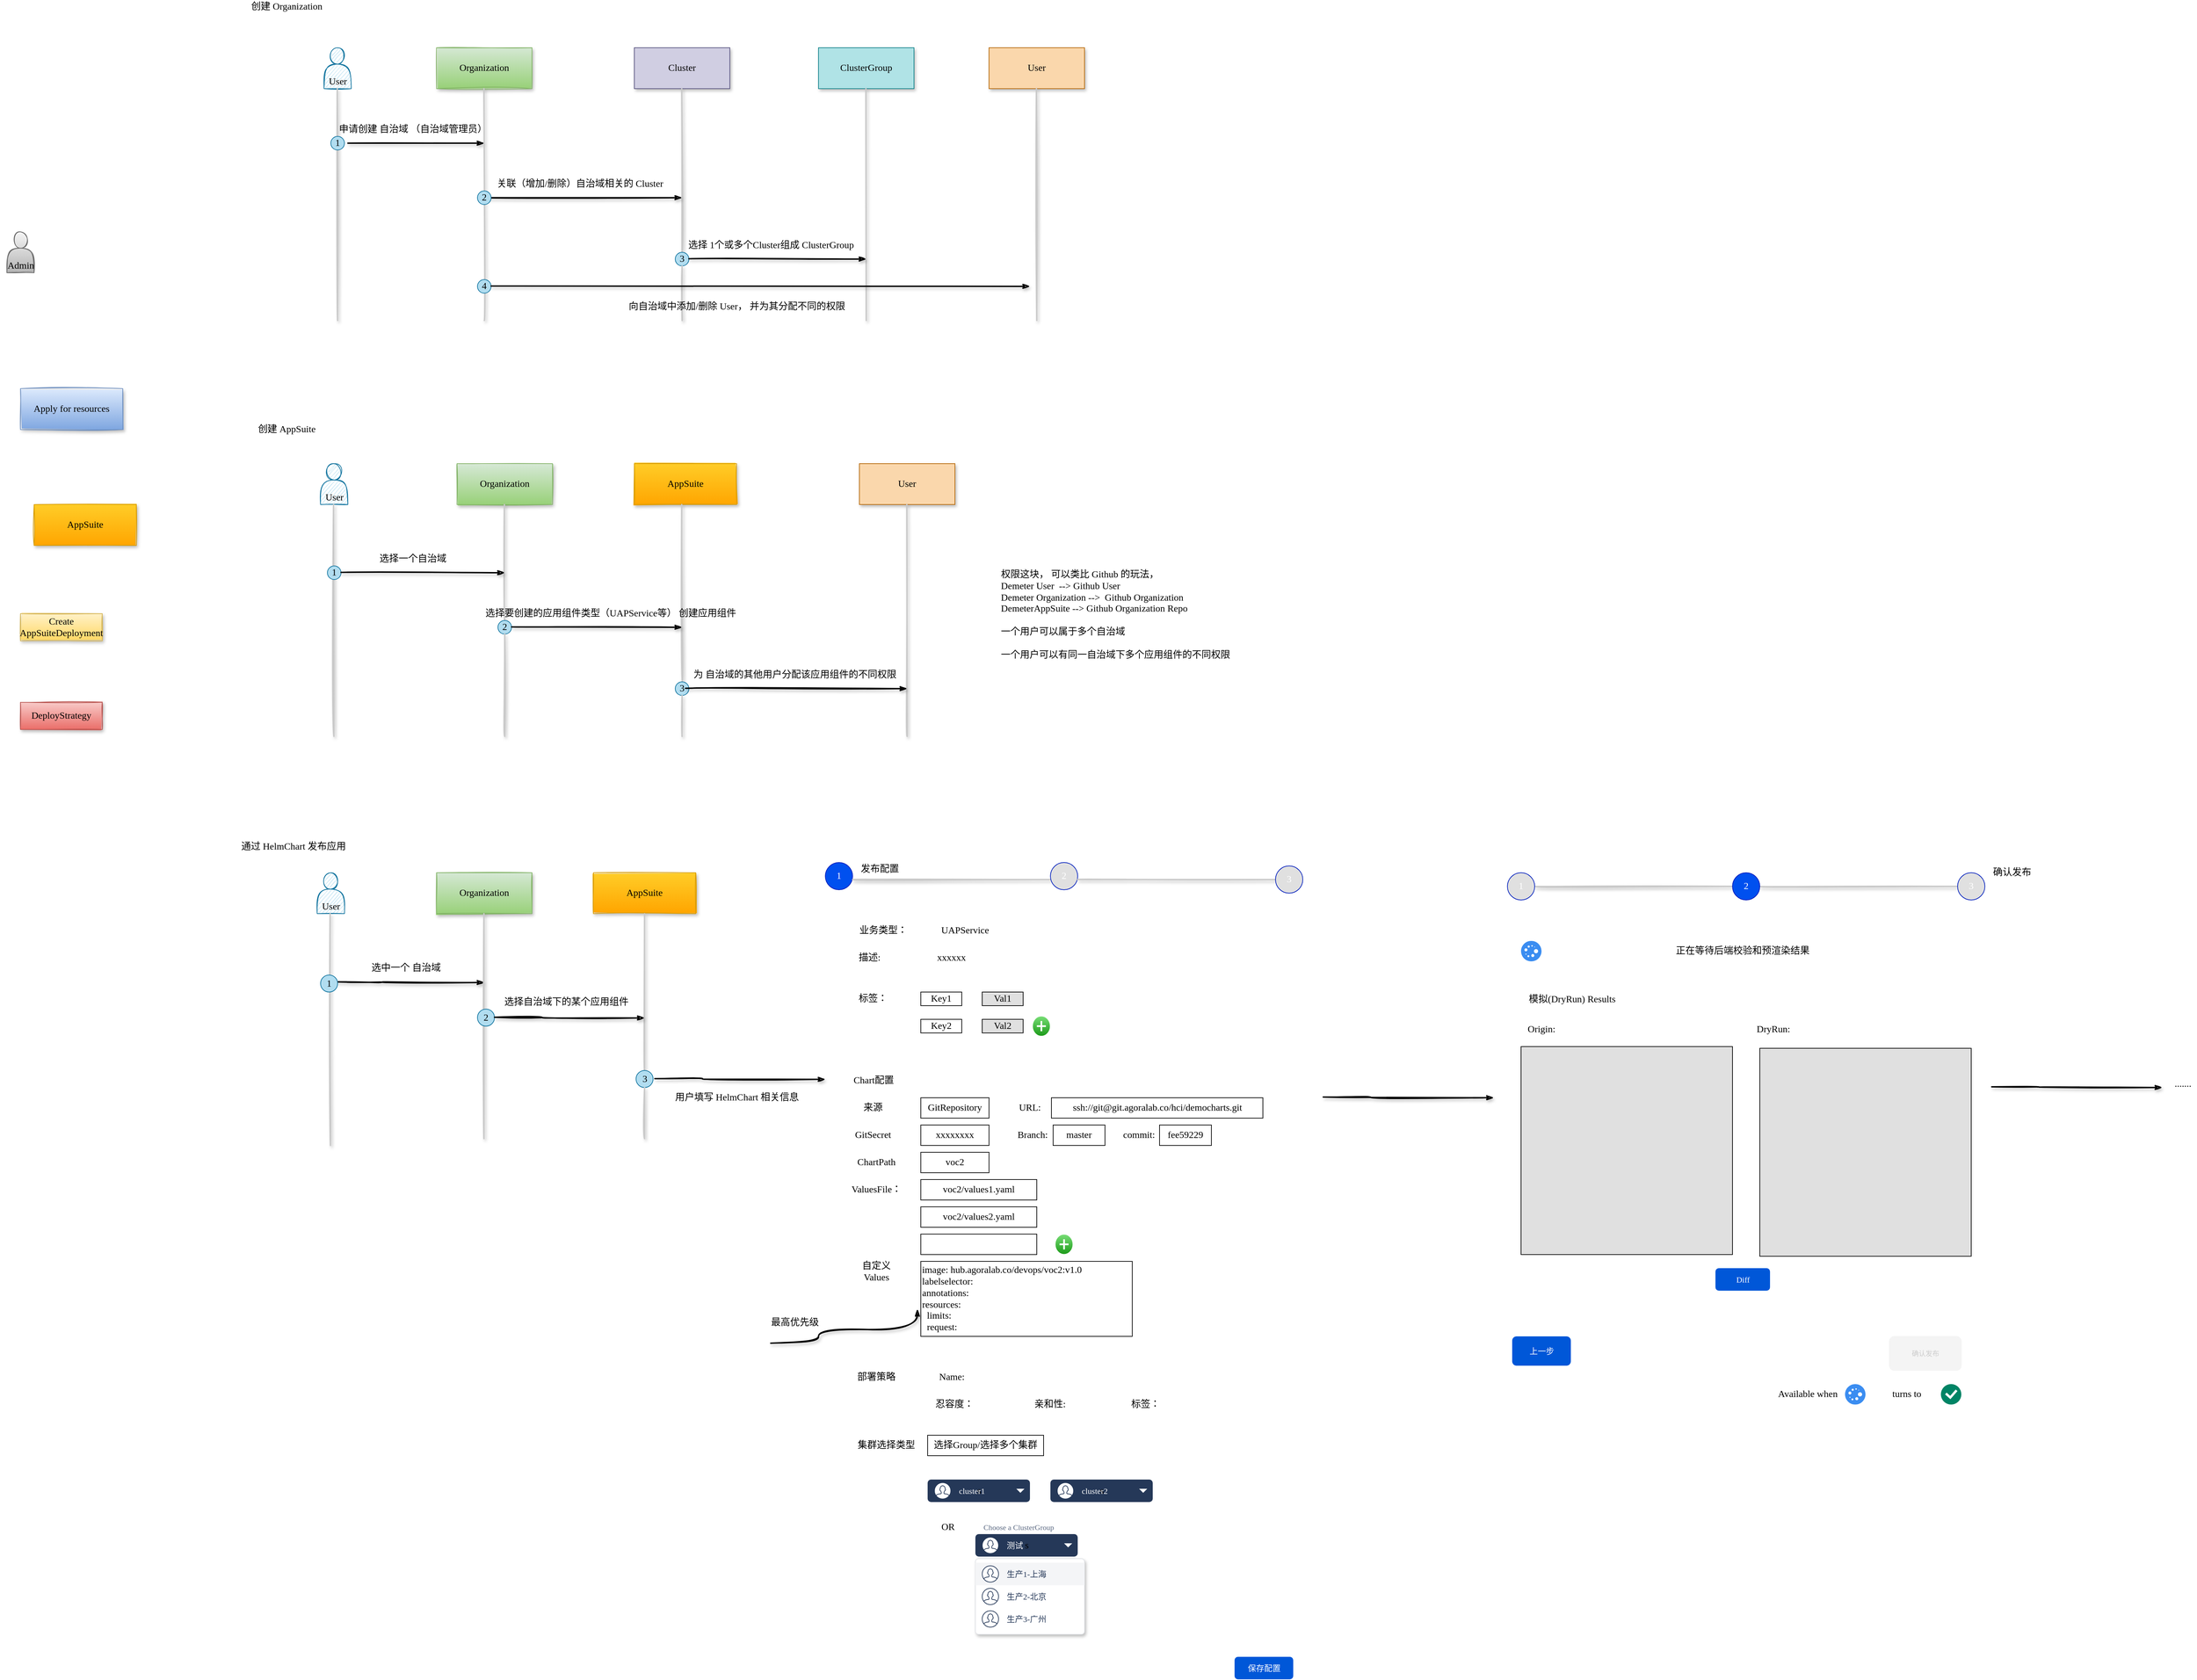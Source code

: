 <mxfile version="16.6.1" type="github" pages="5">
  <diagram id="P80EDRxeVCt8WHDjeRlq" name="Demeter MVP">
    <mxGraphModel dx="1032" dy="2092" grid="1" gridSize="10" guides="1" tooltips="1" connect="1" arrows="1" fold="1" page="1" pageScale="1" pageWidth="827" pageHeight="1169" math="0" shadow="0">
      <root>
        <mxCell id="0" />
        <mxCell id="1" parent="0" />
        <mxCell id="g_67S0tc9M7nfNrRykts-2" value="Apply for resources" style="text;html=1;strokeColor=#6c8ebf;fillColor=#dae8fc;align=center;verticalAlign=middle;whiteSpace=wrap;rounded=0;shadow=1;glass=0;sketch=1;fontFamily=Comic Sans MS;fontSize=14;gradientColor=#7ea6e0;" vertex="1" parent="1">
          <mxGeometry x="30" y="10" width="150" height="60" as="geometry" />
        </mxCell>
        <mxCell id="g_67S0tc9M7nfNrRykts-3" value="Organization" style="text;html=1;strokeColor=#82b366;fillColor=#d5e8d4;align=center;verticalAlign=middle;whiteSpace=wrap;rounded=0;shadow=1;glass=0;sketch=1;fontFamily=Comic Sans MS;fontSize=14;gradientColor=#97d077;" vertex="1" parent="1">
          <mxGeometry x="640" y="-490" width="140" height="60" as="geometry" />
        </mxCell>
        <mxCell id="g_67S0tc9M7nfNrRykts-5" value="AppSuite" style="text;html=1;strokeColor=#d79b00;fillColor=#ffcd28;align=center;verticalAlign=middle;whiteSpace=wrap;rounded=0;shadow=1;glass=0;sketch=1;fontFamily=Comic Sans MS;fontSize=14;gradientColor=#ffa500;" vertex="1" parent="1">
          <mxGeometry x="50" y="180" width="150" height="60" as="geometry" />
        </mxCell>
        <mxCell id="g_67S0tc9M7nfNrRykts-6" value="Create AppSuiteDeployment" style="text;html=1;strokeColor=#d6b656;fillColor=#fff2cc;align=center;verticalAlign=middle;whiteSpace=wrap;rounded=0;shadow=1;glass=0;sketch=1;fontFamily=Comic Sans MS;fontSize=14;gradientColor=#ffd966;" vertex="1" parent="1">
          <mxGeometry x="30" y="340" width="120" height="40" as="geometry" />
        </mxCell>
        <mxCell id="g_67S0tc9M7nfNrRykts-7" value="DeployStrategy" style="text;html=1;strokeColor=#b85450;fillColor=#f8cecc;align=center;verticalAlign=middle;whiteSpace=wrap;rounded=0;shadow=1;glass=0;sketch=1;fontFamily=Comic Sans MS;fontSize=14;gradientColor=#ea6b66;" vertex="1" parent="1">
          <mxGeometry x="30" y="470" width="120" height="40" as="geometry" />
        </mxCell>
        <mxCell id="KJLlCfEV6BKomLMIl_Fm-1" value="" style="shape=actor;whiteSpace=wrap;html=1;rounded=0;shadow=0;glass=0;sketch=1;fontFamily=Comic Sans MS;fontSize=14;fillColor=#f5f5f5;gradientColor=#b3b3b3;strokeColor=#666666;" vertex="1" parent="1">
          <mxGeometry x="10" y="-220" width="40" height="60" as="geometry" />
        </mxCell>
        <mxCell id="KJLlCfEV6BKomLMIl_Fm-2" value="Admin" style="text;html=1;align=center;verticalAlign=middle;resizable=0;points=[];autosize=1;strokeColor=none;fillColor=none;fontSize=14;fontFamily=Comic Sans MS;rounded=0;" vertex="1" parent="1">
          <mxGeometry y="-180" width="60" height="20" as="geometry" />
        </mxCell>
        <mxCell id="KJLlCfEV6BKomLMIl_Fm-4" value="" style="endArrow=classicThin;html=1;fontFamily=Comic Sans MS;fontSize=14;endFill=1;strokeColor=default;targetPerimeterSpacing=0;strokeWidth=2;sketch=1;shadow=1;textOpacity=50;labelBorderColor=none;edgeStyle=orthogonalEdgeStyle;curved=1;entryX=0;entryY=0.25;entryDx=0;entryDy=0;startArrow=none;" edge="1" parent="1">
          <mxGeometry width="50" height="50" relative="1" as="geometry">
            <mxPoint x="510" y="-350" as="sourcePoint" />
            <mxPoint x="710" y="-350" as="targetPoint" />
            <Array as="points">
              <mxPoint x="580" y="-349.5" />
              <mxPoint x="645" y="-349.5" />
            </Array>
          </mxGeometry>
        </mxCell>
        <mxCell id="KJLlCfEV6BKomLMIl_Fm-5" value="" style="shape=actor;whiteSpace=wrap;html=1;rounded=0;shadow=0;glass=0;sketch=1;fontFamily=Comic Sans MS;fontSize=14;fillColor=#b1ddf0;strokeColor=#10739e;" vertex="1" parent="1">
          <mxGeometry x="475" y="-490" width="40" height="60" as="geometry" />
        </mxCell>
        <mxCell id="KJLlCfEV6BKomLMIl_Fm-6" value="User" style="text;html=1;align=center;verticalAlign=middle;resizable=0;points=[];autosize=1;strokeColor=none;fillColor=none;fontSize=14;fontFamily=Comic Sans MS;rounded=0;" vertex="1" parent="1">
          <mxGeometry x="470" y="-450" width="50" height="20" as="geometry" />
        </mxCell>
        <mxCell id="KJLlCfEV6BKomLMIl_Fm-7" value="" style="endArrow=none;html=1;shadow=1;labelBorderColor=none;sketch=1;fontFamily=Comic Sans MS;fontSize=14;targetPerimeterSpacing=0;strokeColor=#C9C9C9;strokeWidth=2;curved=1;" edge="1" parent="1">
          <mxGeometry width="50" height="50" relative="1" as="geometry">
            <mxPoint x="710" y="-90" as="sourcePoint" />
            <mxPoint x="709.5" y="-430" as="targetPoint" />
          </mxGeometry>
        </mxCell>
        <mxCell id="KJLlCfEV6BKomLMIl_Fm-9" value="创建 Organization" style="text;html=1;align=center;verticalAlign=middle;resizable=0;points=[];autosize=1;strokeColor=none;fillColor=none;fontSize=14;fontFamily=Comic Sans MS;" vertex="1" parent="1">
          <mxGeometry x="355" y="-560" width="130" height="20" as="geometry" />
        </mxCell>
        <mxCell id="KJLlCfEV6BKomLMIl_Fm-10" value="Cluster" style="text;html=1;strokeColor=#56517e;fillColor=#d0cee2;align=center;verticalAlign=middle;whiteSpace=wrap;rounded=0;shadow=1;glass=0;sketch=0;fontFamily=Comic Sans MS;fontSize=14;" vertex="1" parent="1">
          <mxGeometry x="930" y="-490" width="140" height="60" as="geometry" />
        </mxCell>
        <mxCell id="KJLlCfEV6BKomLMIl_Fm-11" value="User" style="text;html=1;strokeColor=#b46504;fillColor=#fad7ac;align=center;verticalAlign=middle;whiteSpace=wrap;rounded=0;shadow=1;glass=0;sketch=0;fontFamily=Comic Sans MS;fontSize=14;" vertex="1" parent="1">
          <mxGeometry x="1450" y="-490" width="140" height="60" as="geometry" />
        </mxCell>
        <mxCell id="KJLlCfEV6BKomLMIl_Fm-13" value="" style="endArrow=none;html=1;shadow=1;labelBorderColor=none;sketch=1;fontFamily=Comic Sans MS;fontSize=14;targetPerimeterSpacing=0;strokeColor=#C9C9C9;strokeWidth=2;curved=1;" edge="1" parent="1">
          <mxGeometry width="50" height="50" relative="1" as="geometry">
            <mxPoint x="495" y="-90" as="sourcePoint" />
            <mxPoint x="494.5" y="-430" as="targetPoint" />
          </mxGeometry>
        </mxCell>
        <mxCell id="KJLlCfEV6BKomLMIl_Fm-16" value="1" style="ellipse;whiteSpace=wrap;html=1;aspect=fixed;shadow=0;glass=0;sketch=0;fontFamily=Comic Sans MS;fontSize=14;strokeColor=#10739e;fillColor=#b1ddf0;" vertex="1" parent="1">
          <mxGeometry x="485" y="-360" width="20" height="20" as="geometry" />
        </mxCell>
        <mxCell id="KJLlCfEV6BKomLMIl_Fm-20" value="申请创建 自治域 （自治域管理员）" style="text;html=1;align=center;verticalAlign=middle;resizable=0;points=[];autosize=1;strokeColor=none;fillColor=none;fontSize=14;fontFamily=Comic Sans MS;" vertex="1" parent="1">
          <mxGeometry x="490" y="-380" width="230" height="20" as="geometry" />
        </mxCell>
        <mxCell id="KJLlCfEV6BKomLMIl_Fm-21" value="" style="endArrow=none;html=1;shadow=1;labelBorderColor=none;sketch=1;fontFamily=Comic Sans MS;fontSize=14;targetPerimeterSpacing=0;strokeColor=#C9C9C9;strokeWidth=2;curved=1;startArrow=none;" edge="1" parent="1" source="KJLlCfEV6BKomLMIl_Fm-28">
          <mxGeometry width="50" height="50" relative="1" as="geometry">
            <mxPoint x="1000" y="-90" as="sourcePoint" />
            <mxPoint x="999.5" y="-430" as="targetPoint" />
          </mxGeometry>
        </mxCell>
        <mxCell id="KJLlCfEV6BKomLMIl_Fm-23" value="" style="endArrow=classicThin;html=1;fontFamily=Comic Sans MS;fontSize=14;endFill=1;strokeColor=default;targetPerimeterSpacing=0;strokeWidth=2;sketch=1;shadow=1;textOpacity=50;labelBorderColor=none;edgeStyle=orthogonalEdgeStyle;curved=1;startArrow=none;" edge="1" parent="1">
          <mxGeometry width="50" height="50" relative="1" as="geometry">
            <mxPoint x="710" y="-270" as="sourcePoint" />
            <mxPoint x="1000" y="-270" as="targetPoint" />
            <Array as="points">
              <mxPoint x="780" y="-269.5" />
              <mxPoint x="845" y="-269.5" />
            </Array>
          </mxGeometry>
        </mxCell>
        <mxCell id="KJLlCfEV6BKomLMIl_Fm-24" value="2" style="ellipse;whiteSpace=wrap;html=1;aspect=fixed;shadow=0;glass=0;sketch=0;fontFamily=Comic Sans MS;fontSize=14;strokeColor=#10739e;fillColor=#b1ddf0;" vertex="1" parent="1">
          <mxGeometry x="700" y="-280" width="20" height="20" as="geometry" />
        </mxCell>
        <mxCell id="KJLlCfEV6BKomLMIl_Fm-25" value="关联（增加/删除）自治域相关的 Cluster" style="text;html=1;align=center;verticalAlign=middle;resizable=0;points=[];autosize=1;strokeColor=none;fillColor=none;fontSize=14;fontFamily=Comic Sans MS;" vertex="1" parent="1">
          <mxGeometry x="715" y="-300" width="270" height="20" as="geometry" />
        </mxCell>
        <mxCell id="KJLlCfEV6BKomLMIl_Fm-26" value="ClusterGroup" style="text;html=1;strokeColor=#0e8088;fillColor=#b0e3e6;align=center;verticalAlign=middle;whiteSpace=wrap;rounded=0;shadow=1;glass=0;sketch=0;fontFamily=Comic Sans MS;fontSize=14;" vertex="1" parent="1">
          <mxGeometry x="1200" y="-490" width="140" height="60" as="geometry" />
        </mxCell>
        <mxCell id="KJLlCfEV6BKomLMIl_Fm-27" value="" style="endArrow=none;html=1;shadow=1;labelBorderColor=none;sketch=1;fontFamily=Comic Sans MS;fontSize=14;targetPerimeterSpacing=0;strokeColor=#C9C9C9;strokeWidth=2;curved=1;" edge="1" parent="1">
          <mxGeometry width="50" height="50" relative="1" as="geometry">
            <mxPoint x="1270" y="-90" as="sourcePoint" />
            <mxPoint x="1269.5" y="-430" as="targetPoint" />
          </mxGeometry>
        </mxCell>
        <mxCell id="KJLlCfEV6BKomLMIl_Fm-28" value="3" style="ellipse;whiteSpace=wrap;html=1;aspect=fixed;shadow=0;glass=0;sketch=0;fontFamily=Comic Sans MS;fontSize=14;strokeColor=#10739e;fillColor=#b1ddf0;" vertex="1" parent="1">
          <mxGeometry x="990" y="-190" width="20" height="20" as="geometry" />
        </mxCell>
        <mxCell id="KJLlCfEV6BKomLMIl_Fm-29" value="" style="endArrow=none;html=1;shadow=1;labelBorderColor=none;sketch=1;fontFamily=Comic Sans MS;fontSize=14;strokeColor=#C9C9C9;strokeWidth=2;curved=1;" edge="1" parent="1" target="KJLlCfEV6BKomLMIl_Fm-28">
          <mxGeometry width="50" height="50" relative="1" as="geometry">
            <mxPoint x="1000" y="-90" as="sourcePoint" />
            <mxPoint x="999.5" y="-430" as="targetPoint" />
          </mxGeometry>
        </mxCell>
        <mxCell id="KJLlCfEV6BKomLMIl_Fm-30" value="" style="endArrow=classicThin;html=1;fontFamily=Comic Sans MS;fontSize=14;endFill=1;strokeColor=default;targetPerimeterSpacing=0;strokeWidth=2;sketch=1;shadow=1;textOpacity=50;labelBorderColor=none;edgeStyle=orthogonalEdgeStyle;curved=1;startArrow=none;" edge="1" parent="1">
          <mxGeometry width="50" height="50" relative="1" as="geometry">
            <mxPoint x="1010" y="-180.5" as="sourcePoint" />
            <mxPoint x="1270" y="-180" as="targetPoint" />
            <Array as="points">
              <mxPoint x="1080" y="-180" />
              <mxPoint x="1145" y="-180" />
            </Array>
          </mxGeometry>
        </mxCell>
        <mxCell id="KJLlCfEV6BKomLMIl_Fm-31" value="选择 1个或多个Cluster组成 ClusterGroup" style="text;html=1;align=center;verticalAlign=middle;resizable=0;points=[];autosize=1;strokeColor=none;fillColor=none;fontSize=14;fontFamily=Comic Sans MS;" vertex="1" parent="1">
          <mxGeometry x="990" y="-210" width="280" height="20" as="geometry" />
        </mxCell>
        <mxCell id="KJLlCfEV6BKomLMIl_Fm-32" value="" style="endArrow=none;html=1;shadow=1;labelBorderColor=none;sketch=1;fontFamily=Comic Sans MS;fontSize=14;targetPerimeterSpacing=0;strokeColor=#C9C9C9;strokeWidth=2;curved=1;" edge="1" parent="1">
          <mxGeometry width="50" height="50" relative="1" as="geometry">
            <mxPoint x="1520" y="-90" as="sourcePoint" />
            <mxPoint x="1519.5" y="-430" as="targetPoint" />
          </mxGeometry>
        </mxCell>
        <mxCell id="KJLlCfEV6BKomLMIl_Fm-34" value="4" style="ellipse;whiteSpace=wrap;html=1;aspect=fixed;shadow=0;glass=0;sketch=0;fontFamily=Comic Sans MS;fontSize=14;strokeColor=#10739e;fillColor=#b1ddf0;" vertex="1" parent="1">
          <mxGeometry x="700" y="-150" width="20" height="20" as="geometry" />
        </mxCell>
        <mxCell id="KJLlCfEV6BKomLMIl_Fm-35" value="" style="endArrow=classicThin;html=1;fontFamily=Comic Sans MS;fontSize=14;endFill=1;strokeColor=default;targetPerimeterSpacing=0;strokeWidth=2;sketch=1;shadow=1;textOpacity=50;labelBorderColor=none;edgeStyle=orthogonalEdgeStyle;curved=1;startArrow=none;" edge="1" parent="1">
          <mxGeometry width="50" height="50" relative="1" as="geometry">
            <mxPoint x="720" y="-140.5" as="sourcePoint" />
            <mxPoint x="1510" y="-140" as="targetPoint" />
            <Array as="points">
              <mxPoint x="790" y="-140" />
              <mxPoint x="855" y="-140" />
            </Array>
          </mxGeometry>
        </mxCell>
        <mxCell id="KJLlCfEV6BKomLMIl_Fm-36" value="向自治域中添加/删除 User， 并为其分配不同的权限" style="text;html=1;align=center;verticalAlign=middle;resizable=0;points=[];autosize=1;strokeColor=none;fillColor=none;fontSize=14;fontFamily=Comic Sans MS;" vertex="1" parent="1">
          <mxGeometry x="910" y="-120" width="340" height="20" as="geometry" />
        </mxCell>
        <mxCell id="KJLlCfEV6BKomLMIl_Fm-37" value="创建 AppSuite" style="text;html=1;align=center;verticalAlign=middle;resizable=0;points=[];autosize=1;strokeColor=none;fillColor=none;fontSize=14;fontFamily=Comic Sans MS;" vertex="1" parent="1">
          <mxGeometry x="365" y="60" width="110" height="20" as="geometry" />
        </mxCell>
        <mxCell id="KJLlCfEV6BKomLMIl_Fm-38" value="" style="shape=actor;whiteSpace=wrap;html=1;rounded=0;shadow=0;glass=0;sketch=1;fontFamily=Comic Sans MS;fontSize=14;fillColor=#b1ddf0;strokeColor=#10739e;" vertex="1" parent="1">
          <mxGeometry x="470" y="120" width="40" height="60" as="geometry" />
        </mxCell>
        <mxCell id="KJLlCfEV6BKomLMIl_Fm-39" value="User" style="text;html=1;align=center;verticalAlign=middle;resizable=0;points=[];autosize=1;strokeColor=none;fillColor=none;fontSize=14;fontFamily=Comic Sans MS;rounded=0;" vertex="1" parent="1">
          <mxGeometry x="465" y="160" width="50" height="20" as="geometry" />
        </mxCell>
        <mxCell id="KJLlCfEV6BKomLMIl_Fm-40" value="" style="endArrow=none;html=1;shadow=1;labelBorderColor=none;sketch=1;fontFamily=Comic Sans MS;fontSize=14;targetPerimeterSpacing=0;strokeColor=#C9C9C9;strokeWidth=2;curved=1;" edge="1" parent="1">
          <mxGeometry width="50" height="50" relative="1" as="geometry">
            <mxPoint x="489.5" y="520" as="sourcePoint" />
            <mxPoint x="489" y="180" as="targetPoint" />
          </mxGeometry>
        </mxCell>
        <mxCell id="KJLlCfEV6BKomLMIl_Fm-41" value="Organization" style="text;html=1;strokeColor=#82b366;fillColor=#d5e8d4;align=center;verticalAlign=middle;whiteSpace=wrap;rounded=0;shadow=1;glass=0;sketch=1;fontFamily=Comic Sans MS;fontSize=14;gradientColor=#97d077;" vertex="1" parent="1">
          <mxGeometry x="670" y="120" width="140" height="60" as="geometry" />
        </mxCell>
        <mxCell id="KJLlCfEV6BKomLMIl_Fm-42" value="1" style="ellipse;whiteSpace=wrap;html=1;aspect=fixed;shadow=0;glass=0;sketch=0;fontFamily=Comic Sans MS;fontSize=14;strokeColor=#10739e;fillColor=#b1ddf0;" vertex="1" parent="1">
          <mxGeometry x="480" y="270" width="20" height="20" as="geometry" />
        </mxCell>
        <mxCell id="KJLlCfEV6BKomLMIl_Fm-43" value="" style="endArrow=none;html=1;shadow=1;labelBorderColor=none;sketch=1;fontFamily=Comic Sans MS;fontSize=14;targetPerimeterSpacing=0;strokeColor=#C9C9C9;strokeWidth=2;curved=1;startArrow=none;" edge="1" parent="1" source="KJLlCfEV6BKomLMIl_Fm-49">
          <mxGeometry width="50" height="50" relative="1" as="geometry">
            <mxPoint x="740" y="520" as="sourcePoint" />
            <mxPoint x="739.5" y="180" as="targetPoint" />
          </mxGeometry>
        </mxCell>
        <mxCell id="KJLlCfEV6BKomLMIl_Fm-45" value="" style="endArrow=classicThin;html=1;fontFamily=Comic Sans MS;fontSize=14;endFill=1;strokeColor=default;targetPerimeterSpacing=0;strokeWidth=2;sketch=1;shadow=1;textOpacity=50;labelBorderColor=none;edgeStyle=orthogonalEdgeStyle;curved=1;startArrow=none;" edge="1" parent="1">
          <mxGeometry width="50" height="50" relative="1" as="geometry">
            <mxPoint x="500" y="279.5" as="sourcePoint" />
            <mxPoint x="740" y="280" as="targetPoint" />
            <Array as="points">
              <mxPoint x="570" y="280" />
              <mxPoint x="635" y="280" />
            </Array>
          </mxGeometry>
        </mxCell>
        <mxCell id="KJLlCfEV6BKomLMIl_Fm-46" value="选择一个自治域" style="text;html=1;align=center;verticalAlign=middle;resizable=0;points=[];autosize=1;strokeColor=none;fillColor=none;fontSize=14;fontFamily=Comic Sans MS;" vertex="1" parent="1">
          <mxGeometry x="550" y="250" width="110" height="20" as="geometry" />
        </mxCell>
        <mxCell id="KJLlCfEV6BKomLMIl_Fm-47" value="AppSuite" style="text;html=1;strokeColor=#d79b00;fillColor=#ffcd28;align=center;verticalAlign=middle;whiteSpace=wrap;rounded=0;shadow=1;glass=0;sketch=1;fontFamily=Comic Sans MS;fontSize=14;gradientColor=#ffa500;" vertex="1" parent="1">
          <mxGeometry x="930" y="120" width="150" height="60" as="geometry" />
        </mxCell>
        <mxCell id="KJLlCfEV6BKomLMIl_Fm-48" value="" style="endArrow=none;html=1;shadow=1;labelBorderColor=none;sketch=1;fontFamily=Comic Sans MS;fontSize=14;targetPerimeterSpacing=0;strokeColor=#C9C9C9;strokeWidth=2;curved=1;startArrow=none;" edge="1" parent="1" source="KJLlCfEV6BKomLMIl_Fm-55">
          <mxGeometry width="50" height="50" relative="1" as="geometry">
            <mxPoint x="1000" y="520" as="sourcePoint" />
            <mxPoint x="999.5" y="180" as="targetPoint" />
          </mxGeometry>
        </mxCell>
        <mxCell id="KJLlCfEV6BKomLMIl_Fm-49" value="2" style="ellipse;whiteSpace=wrap;html=1;aspect=fixed;shadow=0;glass=0;sketch=0;fontFamily=Comic Sans MS;fontSize=14;strokeColor=#10739e;fillColor=#b1ddf0;" vertex="1" parent="1">
          <mxGeometry x="730" y="350" width="20" height="20" as="geometry" />
        </mxCell>
        <mxCell id="KJLlCfEV6BKomLMIl_Fm-50" value="" style="endArrow=none;html=1;shadow=1;labelBorderColor=none;sketch=1;fontFamily=Comic Sans MS;fontSize=14;strokeColor=#C9C9C9;strokeWidth=2;curved=1;" edge="1" parent="1" target="KJLlCfEV6BKomLMIl_Fm-49">
          <mxGeometry width="50" height="50" relative="1" as="geometry">
            <mxPoint x="740" y="520" as="sourcePoint" />
            <mxPoint x="739.5" y="180" as="targetPoint" />
          </mxGeometry>
        </mxCell>
        <mxCell id="KJLlCfEV6BKomLMIl_Fm-51" value="" style="endArrow=classicThin;html=1;fontFamily=Comic Sans MS;fontSize=14;endFill=1;strokeColor=default;targetPerimeterSpacing=0;strokeWidth=2;sketch=1;shadow=1;textOpacity=50;labelBorderColor=none;edgeStyle=orthogonalEdgeStyle;curved=1;startArrow=none;" edge="1" parent="1">
          <mxGeometry width="50" height="50" relative="1" as="geometry">
            <mxPoint x="750" y="359.5" as="sourcePoint" />
            <mxPoint x="1000" y="360" as="targetPoint" />
            <Array as="points">
              <mxPoint x="820" y="360" />
              <mxPoint x="885" y="360" />
            </Array>
          </mxGeometry>
        </mxCell>
        <mxCell id="KJLlCfEV6BKomLMIl_Fm-52" value="选择要创建的应用组件类型（UAPService等） 创建应用组件" style="text;html=1;align=center;verticalAlign=middle;resizable=0;points=[];autosize=1;strokeColor=none;fillColor=none;fontSize=14;fontFamily=Comic Sans MS;" vertex="1" parent="1">
          <mxGeometry x="700" y="330" width="390" height="20" as="geometry" />
        </mxCell>
        <mxCell id="KJLlCfEV6BKomLMIl_Fm-53" value="User" style="text;html=1;strokeColor=#b46504;fillColor=#fad7ac;align=center;verticalAlign=middle;whiteSpace=wrap;rounded=0;shadow=1;glass=0;sketch=0;fontFamily=Comic Sans MS;fontSize=14;" vertex="1" parent="1">
          <mxGeometry x="1260" y="120" width="140" height="60" as="geometry" />
        </mxCell>
        <mxCell id="KJLlCfEV6BKomLMIl_Fm-54" value="" style="endArrow=none;html=1;shadow=1;labelBorderColor=none;sketch=1;fontFamily=Comic Sans MS;fontSize=14;targetPerimeterSpacing=0;strokeColor=#C9C9C9;strokeWidth=2;curved=1;" edge="1" parent="1">
          <mxGeometry width="50" height="50" relative="1" as="geometry">
            <mxPoint x="1330" y="520" as="sourcePoint" />
            <mxPoint x="1329.5" y="180" as="targetPoint" />
          </mxGeometry>
        </mxCell>
        <mxCell id="KJLlCfEV6BKomLMIl_Fm-55" value="3" style="ellipse;whiteSpace=wrap;html=1;aspect=fixed;shadow=0;glass=0;sketch=0;fontFamily=Comic Sans MS;fontSize=14;strokeColor=#10739e;fillColor=#b1ddf0;" vertex="1" parent="1">
          <mxGeometry x="990" y="440" width="20" height="20" as="geometry" />
        </mxCell>
        <mxCell id="KJLlCfEV6BKomLMIl_Fm-56" value="" style="endArrow=none;html=1;shadow=1;labelBorderColor=none;sketch=1;fontFamily=Comic Sans MS;fontSize=14;strokeColor=#C9C9C9;strokeWidth=2;curved=1;" edge="1" parent="1" target="KJLlCfEV6BKomLMIl_Fm-55">
          <mxGeometry width="50" height="50" relative="1" as="geometry">
            <mxPoint x="1000" y="520" as="sourcePoint" />
            <mxPoint x="999.5" y="180" as="targetPoint" />
          </mxGeometry>
        </mxCell>
        <mxCell id="KJLlCfEV6BKomLMIl_Fm-57" value="" style="endArrow=classicThin;html=1;fontFamily=Comic Sans MS;fontSize=14;endFill=1;strokeColor=default;targetPerimeterSpacing=0;strokeWidth=2;sketch=1;shadow=1;textOpacity=50;labelBorderColor=none;edgeStyle=orthogonalEdgeStyle;curved=1;startArrow=none;" edge="1" parent="1">
          <mxGeometry width="50" height="50" relative="1" as="geometry">
            <mxPoint x="1005" y="449.5" as="sourcePoint" />
            <mxPoint x="1330" y="450" as="targetPoint" />
            <Array as="points">
              <mxPoint x="1075" y="450" />
              <mxPoint x="1140" y="450" />
            </Array>
          </mxGeometry>
        </mxCell>
        <mxCell id="KJLlCfEV6BKomLMIl_Fm-58" value="为 自治域的其他用户分配该应用组件的不同权限" style="text;html=1;align=center;verticalAlign=middle;resizable=0;points=[];autosize=1;strokeColor=none;fillColor=none;fontSize=14;fontFamily=Comic Sans MS;" vertex="1" parent="1">
          <mxGeometry x="1010" y="420" width="310" height="20" as="geometry" />
        </mxCell>
        <mxCell id="KJLlCfEV6BKomLMIl_Fm-59" value="&lt;div style=&quot;text-align: left&quot;&gt;&lt;span&gt;权限这块， 可以类比 Github 的玩法，&amp;nbsp;&lt;/span&gt;&lt;/div&gt;&lt;div style=&quot;text-align: left&quot;&gt;&lt;span&gt;Demeter User&amp;nbsp; --&amp;gt; Github User&lt;/span&gt;&lt;/div&gt;&lt;div style=&quot;text-align: left&quot;&gt;&lt;span&gt;Demeter Organization --&amp;gt;&amp;nbsp; Github Organization&lt;/span&gt;&lt;/div&gt;&lt;div style=&quot;text-align: left&quot;&gt;&lt;span&gt;DemeterAppSuite --&amp;gt; Github Organization &lt;/span&gt;&lt;span&gt;Repo&lt;/span&gt;&lt;/div&gt;&lt;div style=&quot;text-align: left&quot;&gt;&lt;span&gt;&lt;br&gt;&lt;/span&gt;&lt;/div&gt;&lt;div style=&quot;text-align: left&quot;&gt;一个用户可以属于多个自治域&lt;/div&gt;&lt;div style=&quot;text-align: left&quot;&gt;&lt;br&gt;&lt;/div&gt;&lt;div style=&quot;text-align: left&quot;&gt;一个用户可以有同一自治域下多个应用组件的不同权限&lt;/div&gt;&lt;div style=&quot;text-align: left&quot;&gt;&lt;span&gt;&lt;br&gt;&lt;/span&gt;&lt;/div&gt;" style="text;html=1;align=center;verticalAlign=middle;resizable=0;points=[];autosize=1;strokeColor=none;fillColor=none;fontSize=14;fontFamily=Comic Sans MS;" vertex="1" parent="1">
          <mxGeometry x="1460" y="270" width="350" height="160" as="geometry" />
        </mxCell>
        <mxCell id="KJLlCfEV6BKomLMIl_Fm-61" value="通过 HelmChart 发布应用&lt;br&gt;&lt;br&gt;" style="text;html=1;align=center;verticalAlign=middle;resizable=0;points=[];autosize=1;strokeColor=none;fillColor=none;fontSize=14;fontFamily=Comic Sans MS;" vertex="1" parent="1">
          <mxGeometry x="340" y="670" width="180" height="40" as="geometry" />
        </mxCell>
        <mxCell id="KJLlCfEV6BKomLMIl_Fm-62" value="AppSuite" style="text;html=1;strokeColor=#d79b00;fillColor=#ffcd28;align=center;verticalAlign=middle;whiteSpace=wrap;rounded=0;shadow=1;glass=0;sketch=1;fontFamily=Comic Sans MS;fontSize=14;gradientColor=#ffa500;" vertex="1" parent="1">
          <mxGeometry x="870" y="720" width="150" height="60" as="geometry" />
        </mxCell>
        <mxCell id="KJLlCfEV6BKomLMIl_Fm-63" value="" style="endArrow=none;html=1;shadow=1;labelBorderColor=none;sketch=1;fontFamily=Comic Sans MS;fontSize=14;targetPerimeterSpacing=0;strokeColor=#C9C9C9;strokeWidth=2;curved=1;startArrow=none;entryX=0.5;entryY=1;entryDx=0;entryDy=0;" edge="1" parent="1" source="KJLlCfEV6BKomLMIl_Fm-76" target="KJLlCfEV6BKomLMIl_Fm-62">
          <mxGeometry width="50" height="50" relative="1" as="geometry">
            <mxPoint x="945" y="1110" as="sourcePoint" />
            <mxPoint x="944.5" y="810" as="targetPoint" />
          </mxGeometry>
        </mxCell>
        <mxCell id="KJLlCfEV6BKomLMIl_Fm-64" value="" style="endArrow=classicThin;html=1;fontFamily=Comic Sans MS;fontSize=14;endFill=1;strokeColor=default;targetPerimeterSpacing=0;strokeWidth=2;sketch=1;shadow=1;textOpacity=50;labelBorderColor=none;edgeStyle=orthogonalEdgeStyle;curved=1;startArrow=none;" edge="1" parent="1">
          <mxGeometry width="50" height="50" relative="1" as="geometry">
            <mxPoint x="490" y="880" as="sourcePoint" />
            <mxPoint x="710" y="881" as="targetPoint" />
            <Array as="points">
              <mxPoint x="560" y="880.5" />
              <mxPoint x="625" y="880.5" />
            </Array>
          </mxGeometry>
        </mxCell>
        <mxCell id="KJLlCfEV6BKomLMIl_Fm-65" value="选中一个 自治域" style="text;html=1;align=center;verticalAlign=middle;resizable=0;points=[];autosize=1;strokeColor=none;fillColor=none;fontSize=14;fontFamily=Comic Sans MS;" vertex="1" parent="1">
          <mxGeometry x="535" y="850" width="120" height="20" as="geometry" />
        </mxCell>
        <mxCell id="KJLlCfEV6BKomLMIl_Fm-67" value="" style="shape=actor;whiteSpace=wrap;html=1;rounded=0;shadow=0;glass=0;sketch=1;fontFamily=Comic Sans MS;fontSize=14;fillColor=#b1ddf0;strokeColor=#10739e;" vertex="1" parent="1">
          <mxGeometry x="465" y="720" width="40" height="60" as="geometry" />
        </mxCell>
        <mxCell id="KJLlCfEV6BKomLMIl_Fm-68" value="User" style="text;html=1;align=center;verticalAlign=middle;resizable=0;points=[];autosize=1;strokeColor=none;fillColor=none;fontSize=14;fontFamily=Comic Sans MS;rounded=0;" vertex="1" parent="1">
          <mxGeometry x="460" y="760" width="50" height="20" as="geometry" />
        </mxCell>
        <mxCell id="KJLlCfEV6BKomLMIl_Fm-69" value="" style="endArrow=none;html=1;shadow=1;labelBorderColor=none;sketch=1;fontFamily=Comic Sans MS;fontSize=14;targetPerimeterSpacing=0;strokeColor=#C9C9C9;strokeWidth=2;curved=1;" edge="1" parent="1">
          <mxGeometry width="50" height="50" relative="1" as="geometry">
            <mxPoint x="484.5" y="1120" as="sourcePoint" />
            <mxPoint x="484" y="780" as="targetPoint" />
          </mxGeometry>
        </mxCell>
        <mxCell id="KJLlCfEV6BKomLMIl_Fm-70" value="1" style="ellipse;whiteSpace=wrap;html=1;aspect=fixed;shadow=0;glass=0;sketch=0;fontFamily=Comic Sans MS;fontSize=14;strokeColor=#10739e;fillColor=#b1ddf0;" vertex="1" parent="1">
          <mxGeometry x="470" y="870" width="25" height="25" as="geometry" />
        </mxCell>
        <mxCell id="KJLlCfEV6BKomLMIl_Fm-71" value="Organization" style="text;html=1;strokeColor=#82b366;fillColor=#d5e8d4;align=center;verticalAlign=middle;whiteSpace=wrap;rounded=0;shadow=1;glass=0;sketch=1;fontFamily=Comic Sans MS;fontSize=14;gradientColor=#97d077;" vertex="1" parent="1">
          <mxGeometry x="640" y="720" width="140" height="60" as="geometry" />
        </mxCell>
        <mxCell id="KJLlCfEV6BKomLMIl_Fm-72" value="" style="endArrow=none;html=1;shadow=1;labelBorderColor=none;sketch=1;fontFamily=Comic Sans MS;fontSize=14;targetPerimeterSpacing=0;strokeColor=#C9C9C9;strokeWidth=2;curved=1;startArrow=none;entryX=0.5;entryY=1;entryDx=0;entryDy=0;" edge="1" parent="1">
          <mxGeometry width="50" height="50" relative="1" as="geometry">
            <mxPoint x="709.5" y="1110" as="sourcePoint" />
            <mxPoint x="709.5" y="780" as="targetPoint" />
          </mxGeometry>
        </mxCell>
        <mxCell id="KJLlCfEV6BKomLMIl_Fm-73" value="2" style="ellipse;whiteSpace=wrap;html=1;aspect=fixed;shadow=0;glass=0;sketch=0;fontFamily=Comic Sans MS;fontSize=14;strokeColor=#10739e;fillColor=#b1ddf0;" vertex="1" parent="1">
          <mxGeometry x="700" y="920" width="25" height="25" as="geometry" />
        </mxCell>
        <mxCell id="KJLlCfEV6BKomLMIl_Fm-74" value="" style="endArrow=classicThin;html=1;fontFamily=Comic Sans MS;fontSize=14;endFill=1;strokeColor=default;targetPerimeterSpacing=0;strokeWidth=2;sketch=1;shadow=1;textOpacity=50;labelBorderColor=none;edgeStyle=orthogonalEdgeStyle;curved=1;startArrow=none;" edge="1" parent="1">
          <mxGeometry width="50" height="50" relative="1" as="geometry">
            <mxPoint x="725" y="932" as="sourcePoint" />
            <mxPoint x="945" y="933" as="targetPoint" />
            <Array as="points">
              <mxPoint x="795" y="932.5" />
              <mxPoint x="860" y="932.5" />
            </Array>
          </mxGeometry>
        </mxCell>
        <mxCell id="KJLlCfEV6BKomLMIl_Fm-75" value="选择自治域下的某个应用组件" style="text;html=1;align=center;verticalAlign=middle;resizable=0;points=[];autosize=1;strokeColor=none;fillColor=none;fontSize=14;fontFamily=Comic Sans MS;" vertex="1" parent="1">
          <mxGeometry x="730" y="900" width="200" height="20" as="geometry" />
        </mxCell>
        <mxCell id="KJLlCfEV6BKomLMIl_Fm-76" value="3" style="ellipse;whiteSpace=wrap;html=1;aspect=fixed;shadow=0;glass=0;sketch=0;fontFamily=Comic Sans MS;fontSize=14;strokeColor=#10739e;fillColor=#b1ddf0;" vertex="1" parent="1">
          <mxGeometry x="932.5" y="1010" width="25" height="25" as="geometry" />
        </mxCell>
        <mxCell id="KJLlCfEV6BKomLMIl_Fm-77" value="" style="endArrow=none;html=1;shadow=1;labelBorderColor=none;sketch=1;fontFamily=Comic Sans MS;fontSize=14;strokeColor=#C9C9C9;strokeWidth=2;curved=1;startArrow=none;entryX=0.5;entryY=1;entryDx=0;entryDy=0;" edge="1" parent="1" target="KJLlCfEV6BKomLMIl_Fm-76">
          <mxGeometry width="50" height="50" relative="1" as="geometry">
            <mxPoint x="945" y="1110" as="sourcePoint" />
            <mxPoint x="945" y="780" as="targetPoint" />
          </mxGeometry>
        </mxCell>
        <mxCell id="KJLlCfEV6BKomLMIl_Fm-78" value="" style="endArrow=classicThin;html=1;fontFamily=Comic Sans MS;fontSize=14;endFill=1;strokeColor=default;targetPerimeterSpacing=0;strokeWidth=2;sketch=1;shadow=1;textOpacity=50;labelBorderColor=none;edgeStyle=orthogonalEdgeStyle;curved=1;startArrow=none;" edge="1" parent="1">
          <mxGeometry width="50" height="50" relative="1" as="geometry">
            <mxPoint x="960" y="1022" as="sourcePoint" />
            <mxPoint x="1210" y="1023" as="targetPoint" />
            <Array as="points">
              <mxPoint x="1030" y="1022.5" />
              <mxPoint x="1095" y="1022.5" />
            </Array>
          </mxGeometry>
        </mxCell>
        <mxCell id="KJLlCfEV6BKomLMIl_Fm-80" value="用户填写 HelmChart 相关信息" style="text;html=1;align=center;verticalAlign=middle;resizable=0;points=[];autosize=1;strokeColor=none;fillColor=none;fontSize=14;fontFamily=Comic Sans MS;" vertex="1" parent="1">
          <mxGeometry x="975" y="1040" width="210" height="20" as="geometry" />
        </mxCell>
        <mxCell id="KJLlCfEV6BKomLMIl_Fm-85" value="1" style="ellipse;whiteSpace=wrap;html=1;aspect=fixed;shadow=0;glass=0;sketch=0;fontFamily=Comic Sans MS;fontSize=14;strokeColor=#001DBC;fillColor=#0050ef;fontColor=#ffffff;" vertex="1" parent="1">
          <mxGeometry x="1210" y="705" width="40" height="40" as="geometry" />
        </mxCell>
        <mxCell id="KJLlCfEV6BKomLMIl_Fm-87" value="发布配置" style="text;html=1;strokeColor=none;fillColor=none;align=center;verticalAlign=middle;whiteSpace=wrap;rounded=0;shadow=0;glass=0;sketch=0;fontFamily=Comic Sans MS;fontSize=14;" vertex="1" parent="1">
          <mxGeometry x="1260" y="700" width="60" height="30" as="geometry" />
        </mxCell>
        <mxCell id="KJLlCfEV6BKomLMIl_Fm-90" value="" style="endArrow=none;html=1;shadow=1;labelBorderColor=none;sketch=1;fontFamily=Comic Sans MS;fontSize=14;targetPerimeterSpacing=0;strokeColor=#C9C9C9;strokeWidth=2;curved=1;endSize=3;startSize=2;" edge="1" parent="1">
          <mxGeometry width="50" height="50" relative="1" as="geometry">
            <mxPoint x="1250" y="730" as="sourcePoint" />
            <mxPoint x="1540" y="730" as="targetPoint" />
            <Array as="points" />
          </mxGeometry>
        </mxCell>
        <mxCell id="KJLlCfEV6BKomLMIl_Fm-92" value="2" style="ellipse;whiteSpace=wrap;html=1;aspect=fixed;shadow=0;glass=0;sketch=0;fontFamily=Comic Sans MS;fontSize=14;strokeColor=#001DBC;fillColor=#E0E0E0;fontColor=#ffffff;" vertex="1" parent="1">
          <mxGeometry x="1540" y="705" width="40" height="40" as="geometry" />
        </mxCell>
        <mxCell id="KJLlCfEV6BKomLMIl_Fm-93" value="" style="endArrow=none;html=1;shadow=1;labelBorderColor=none;sketch=1;fontFamily=Comic Sans MS;fontSize=14;targetPerimeterSpacing=0;strokeColor=#C9C9C9;strokeWidth=2;curved=1;endSize=3;startSize=2;" edge="1" parent="1">
          <mxGeometry width="50" height="50" relative="1" as="geometry">
            <mxPoint x="1580" y="730" as="sourcePoint" />
            <mxPoint x="1870" y="730" as="targetPoint" />
            <Array as="points" />
          </mxGeometry>
        </mxCell>
        <mxCell id="KJLlCfEV6BKomLMIl_Fm-95" value="3" style="ellipse;whiteSpace=wrap;html=1;aspect=fixed;shadow=0;glass=0;sketch=0;fontFamily=Comic Sans MS;fontSize=14;strokeColor=#001DBC;fillColor=#E0E0E0;fontColor=#ffffff;" vertex="1" parent="1">
          <mxGeometry x="1870" y="710" width="40" height="40" as="geometry" />
        </mxCell>
        <mxCell id="KJLlCfEV6BKomLMIl_Fm-96" value="" style="rounded=0;whiteSpace=wrap;html=1;shadow=0;glass=0;sketch=0;fontFamily=Comic Sans MS;fontSize=14;strokeColor=none;" vertex="1" parent="1">
          <mxGeometry x="1220" y="770" width="680" height="210" as="geometry" />
        </mxCell>
        <mxCell id="KJLlCfEV6BKomLMIl_Fm-98" value="标签：" style="text;html=1;strokeColor=none;fillColor=none;align=center;verticalAlign=middle;whiteSpace=wrap;rounded=0;shadow=0;glass=0;sketch=0;fontFamily=Comic Sans MS;fontSize=14;" vertex="1" parent="1">
          <mxGeometry x="1250" y="890" width="60" height="30" as="geometry" />
        </mxCell>
        <mxCell id="KJLlCfEV6BKomLMIl_Fm-99" value="业务类型：" style="text;html=1;strokeColor=none;fillColor=none;align=center;verticalAlign=middle;whiteSpace=wrap;rounded=0;shadow=0;glass=0;sketch=0;fontFamily=Comic Sans MS;fontSize=14;" vertex="1" parent="1">
          <mxGeometry x="1250" y="790" width="90" height="30" as="geometry" />
        </mxCell>
        <mxCell id="KJLlCfEV6BKomLMIl_Fm-100" value="UAPService" style="text;html=1;strokeColor=none;fillColor=none;align=center;verticalAlign=middle;whiteSpace=wrap;rounded=0;shadow=0;glass=0;sketch=0;fontFamily=Comic Sans MS;fontSize=14;" vertex="1" parent="1">
          <mxGeometry x="1370" y="790" width="90" height="30" as="geometry" />
        </mxCell>
        <mxCell id="KJLlCfEV6BKomLMIl_Fm-102" value="Key1" style="rounded=0;whiteSpace=wrap;html=1;shadow=0;glass=0;sketch=0;fontFamily=Comic Sans MS;fontSize=14;" vertex="1" parent="1">
          <mxGeometry x="1350" y="895" width="60" height="20" as="geometry" />
        </mxCell>
        <mxCell id="KJLlCfEV6BKomLMIl_Fm-103" value="Val1" style="rounded=0;whiteSpace=wrap;html=1;shadow=0;glass=0;sketch=0;fontFamily=Comic Sans MS;fontSize=14;strokeColor=default;fillColor=#E0E0E0;" vertex="1" parent="1">
          <mxGeometry x="1440" y="895" width="60" height="20" as="geometry" />
        </mxCell>
        <mxCell id="KJLlCfEV6BKomLMIl_Fm-105" value="" style="verticalLabelPosition=bottom;verticalAlign=top;html=1;shadow=0;dashed=0;strokeWidth=1;shape=mxgraph.ios.iAddIcon;fillColor=#7AdF78;fillColor2=#1A9917;strokeColor=#ffffff;sketch=0;glass=0;fontFamily=Comic Sans MS;fontSize=14;" vertex="1" parent="1">
          <mxGeometry x="1513.5" y="930" width="26.5" height="30" as="geometry" />
        </mxCell>
        <mxCell id="KJLlCfEV6BKomLMIl_Fm-106" value="" style="shape=image;html=1;verticalAlign=top;verticalLabelPosition=bottom;labelBackgroundColor=#ffffff;imageAspect=0;aspect=fixed;image=https://cdn1.iconfinder.com/data/icons/unicons-line-vol-4/24/minus-circle-128.png;shadow=0;glass=0;sketch=0;fontFamily=Comic Sans MS;fontSize=14;strokeColor=default;fillColor=#E0E0E0;" vertex="1" parent="1">
          <mxGeometry x="1513.5" y="892" width="28" height="28" as="geometry" />
        </mxCell>
        <mxCell id="KJLlCfEV6BKomLMIl_Fm-107" value="Key2" style="rounded=0;whiteSpace=wrap;html=1;shadow=0;glass=0;sketch=0;fontFamily=Comic Sans MS;fontSize=14;" vertex="1" parent="1">
          <mxGeometry x="1350" y="935" width="60" height="20" as="geometry" />
        </mxCell>
        <mxCell id="KJLlCfEV6BKomLMIl_Fm-108" value="Val2" style="rounded=0;whiteSpace=wrap;html=1;shadow=0;glass=0;sketch=0;fontFamily=Comic Sans MS;fontSize=14;strokeColor=default;fillColor=#E0E0E0;" vertex="1" parent="1">
          <mxGeometry x="1440" y="935" width="60" height="20" as="geometry" />
        </mxCell>
        <mxCell id="KJLlCfEV6BKomLMIl_Fm-110" value="" style="rounded=0;whiteSpace=wrap;html=1;shadow=0;glass=0;sketch=0;fontFamily=Comic Sans MS;fontSize=14;strokeColor=none;" vertex="1" parent="1">
          <mxGeometry x="1220" y="1000" width="680" height="410" as="geometry" />
        </mxCell>
        <mxCell id="KJLlCfEV6BKomLMIl_Fm-111" value="Chart配置" style="text;html=1;strokeColor=none;fillColor=none;align=center;verticalAlign=middle;whiteSpace=wrap;rounded=0;shadow=0;glass=0;sketch=0;fontFamily=Comic Sans MS;fontSize=14;" vertex="1" parent="1">
          <mxGeometry x="1241" y="1010" width="80" height="30" as="geometry" />
        </mxCell>
        <mxCell id="KJLlCfEV6BKomLMIl_Fm-112" value="来源" style="text;html=1;strokeColor=none;fillColor=none;align=center;verticalAlign=middle;whiteSpace=wrap;rounded=0;shadow=0;glass=0;sketch=0;fontFamily=Comic Sans MS;fontSize=14;" vertex="1" parent="1">
          <mxGeometry x="1240" y="1050" width="80" height="30" as="geometry" />
        </mxCell>
        <mxCell id="KJLlCfEV6BKomLMIl_Fm-113" value="确认发布" style="rounded=1;html=1;shadow=0;dashed=0;whiteSpace=wrap;fontSize=10;fillColor=#F4F4F4;align=center;strokeColor=#F4F4F4;fontColor=#CCCCCC;glass=0;sketch=0;fontFamily=Comic Sans MS;" vertex="1" parent="1">
          <mxGeometry x="2770" y="1400" width="105.5" height="50" as="geometry" />
        </mxCell>
        <mxCell id="KJLlCfEV6BKomLMIl_Fm-114" value="保存配置" style="rounded=1;fillColor=#0057D8;align=center;strokeColor=none;html=1;fontColor=#ffffff;fontSize=12;sketch=0;shadow=0;glass=0;fontFamily=Comic Sans MS;" vertex="1" parent="1">
          <mxGeometry x="1810" y="1870" width="86" height="33" as="geometry" />
        </mxCell>
        <mxCell id="KJLlCfEV6BKomLMIl_Fm-115" value="" style="html=1;shadow=0;dashed=0;shape=mxgraph.atlassian.checkbox;fillColor=#008465;strokeColor=none;html=1;sketch=0;glass=0;fontFamily=Comic Sans MS;fontSize=14;" vertex="1" parent="1">
          <mxGeometry x="2845.5" y="1470" width="30" height="30" as="geometry" />
        </mxCell>
        <mxCell id="KJLlCfEV6BKomLMIl_Fm-119" value="GitRepository" style="text;html=1;align=center;verticalAlign=middle;whiteSpace=wrap;rounded=0;shadow=0;glass=0;sketch=0;fontFamily=Comic Sans MS;fontSize=14;strokeColor=default;" vertex="1" parent="1">
          <mxGeometry x="1350" y="1050" width="100" height="30" as="geometry" />
        </mxCell>
        <mxCell id="KJLlCfEV6BKomLMIl_Fm-120" value="ssh://git@git.agoralab.co/hci/democharts.git" style="text;html=1;strokeColor=default;fillColor=none;align=center;verticalAlign=middle;whiteSpace=wrap;rounded=0;shadow=0;glass=0;sketch=0;fontFamily=Comic Sans MS;fontSize=14;" vertex="1" parent="1">
          <mxGeometry x="1541.5" y="1050" width="310" height="30" as="geometry" />
        </mxCell>
        <mxCell id="KJLlCfEV6BKomLMIl_Fm-121" value="URL:" style="text;html=1;strokeColor=none;fillColor=none;align=center;verticalAlign=middle;whiteSpace=wrap;rounded=0;shadow=0;glass=0;sketch=0;fontFamily=Comic Sans MS;fontSize=14;" vertex="1" parent="1">
          <mxGeometry x="1470" y="1050" width="80" height="30" as="geometry" />
        </mxCell>
        <mxCell id="KJLlCfEV6BKomLMIl_Fm-122" value="GitSecret" style="text;html=1;strokeColor=none;fillColor=none;align=center;verticalAlign=middle;whiteSpace=wrap;rounded=0;shadow=0;glass=0;sketch=0;fontFamily=Comic Sans MS;fontSize=14;" vertex="1" parent="1">
          <mxGeometry x="1240" y="1090" width="80" height="30" as="geometry" />
        </mxCell>
        <mxCell id="KJLlCfEV6BKomLMIl_Fm-123" value="xxxxxxxx" style="text;html=1;align=center;verticalAlign=middle;whiteSpace=wrap;rounded=0;shadow=0;glass=0;sketch=0;fontFamily=Comic Sans MS;fontSize=14;strokeColor=default;" vertex="1" parent="1">
          <mxGeometry x="1350" y="1090" width="100" height="30" as="geometry" />
        </mxCell>
        <mxCell id="KJLlCfEV6BKomLMIl_Fm-124" value="ChartPath" style="text;html=1;strokeColor=none;fillColor=none;align=center;verticalAlign=middle;whiteSpace=wrap;rounded=0;shadow=0;glass=0;sketch=0;fontFamily=Comic Sans MS;fontSize=14;" vertex="1" parent="1">
          <mxGeometry x="1245" y="1130" width="80" height="30" as="geometry" />
        </mxCell>
        <mxCell id="KJLlCfEV6BKomLMIl_Fm-125" value="ValuesFile：" style="text;html=1;strokeColor=none;fillColor=none;align=center;verticalAlign=middle;whiteSpace=wrap;rounded=0;shadow=0;glass=0;sketch=0;fontFamily=Comic Sans MS;fontSize=14;" vertex="1" parent="1">
          <mxGeometry x="1255" y="1170" width="60" height="30" as="geometry" />
        </mxCell>
        <mxCell id="KJLlCfEV6BKomLMIl_Fm-126" value="voc2" style="text;html=1;align=center;verticalAlign=middle;whiteSpace=wrap;rounded=0;shadow=0;glass=0;sketch=0;fontFamily=Comic Sans MS;fontSize=14;strokeColor=default;" vertex="1" parent="1">
          <mxGeometry x="1350" y="1130" width="100" height="30" as="geometry" />
        </mxCell>
        <mxCell id="KJLlCfEV6BKomLMIl_Fm-127" value="voc2/values1.yaml" style="text;html=1;align=center;verticalAlign=middle;whiteSpace=wrap;rounded=0;shadow=0;glass=0;sketch=0;fontFamily=Comic Sans MS;fontSize=14;strokeColor=default;" vertex="1" parent="1">
          <mxGeometry x="1350" y="1170" width="170" height="30" as="geometry" />
        </mxCell>
        <mxCell id="KJLlCfEV6BKomLMIl_Fm-128" value="voc2/values2.yaml" style="text;html=1;align=center;verticalAlign=middle;whiteSpace=wrap;rounded=0;shadow=0;glass=0;sketch=0;fontFamily=Comic Sans MS;fontSize=14;strokeColor=default;" vertex="1" parent="1">
          <mxGeometry x="1350" y="1210" width="170" height="30" as="geometry" />
        </mxCell>
        <mxCell id="KJLlCfEV6BKomLMIl_Fm-129" value="Branch:" style="text;html=1;strokeColor=none;fillColor=none;align=center;verticalAlign=middle;whiteSpace=wrap;rounded=0;shadow=0;glass=0;sketch=0;fontFamily=Comic Sans MS;fontSize=14;" vertex="1" parent="1">
          <mxGeometry x="1474" y="1090" width="80" height="30" as="geometry" />
        </mxCell>
        <mxCell id="KJLlCfEV6BKomLMIl_Fm-130" value="master" style="text;html=1;align=center;verticalAlign=middle;whiteSpace=wrap;rounded=0;shadow=0;glass=0;sketch=0;fontFamily=Comic Sans MS;fontSize=14;strokeColor=default;" vertex="1" parent="1">
          <mxGeometry x="1544" y="1090" width="76" height="30" as="geometry" />
        </mxCell>
        <mxCell id="KJLlCfEV6BKomLMIl_Fm-131" value="commit:" style="text;html=1;strokeColor=none;fillColor=none;align=center;verticalAlign=middle;whiteSpace=wrap;rounded=0;shadow=0;glass=0;sketch=0;fontFamily=Comic Sans MS;fontSize=14;" vertex="1" parent="1">
          <mxGeometry x="1630" y="1090" width="80" height="30" as="geometry" />
        </mxCell>
        <mxCell id="KJLlCfEV6BKomLMIl_Fm-132" value="fee59229" style="text;html=1;align=center;verticalAlign=middle;whiteSpace=wrap;rounded=0;shadow=0;glass=0;sketch=0;fontFamily=Comic Sans MS;fontSize=14;strokeColor=default;" vertex="1" parent="1">
          <mxGeometry x="1700" y="1090" width="76" height="30" as="geometry" />
        </mxCell>
        <mxCell id="KJLlCfEV6BKomLMIl_Fm-133" value="" style="text;html=1;align=center;verticalAlign=middle;whiteSpace=wrap;rounded=0;shadow=0;glass=0;sketch=0;fontFamily=Comic Sans MS;fontSize=14;strokeColor=default;" vertex="1" parent="1">
          <mxGeometry x="1350" y="1250" width="170" height="30" as="geometry" />
        </mxCell>
        <mxCell id="KJLlCfEV6BKomLMIl_Fm-134" value="" style="shape=image;html=1;verticalAlign=top;verticalLabelPosition=bottom;labelBackgroundColor=#ffffff;imageAspect=0;aspect=fixed;image=https://cdn1.iconfinder.com/data/icons/unicons-line-vol-4/24/minus-circle-128.png;shadow=0;glass=0;sketch=0;fontFamily=Comic Sans MS;fontSize=14;strokeColor=default;fillColor=#E0E0E0;" vertex="1" parent="1">
          <mxGeometry x="1546" y="1172" width="28" height="28" as="geometry" />
        </mxCell>
        <mxCell id="KJLlCfEV6BKomLMIl_Fm-135" value="" style="shape=image;html=1;verticalAlign=top;verticalLabelPosition=bottom;labelBackgroundColor=#ffffff;imageAspect=0;aspect=fixed;image=https://cdn1.iconfinder.com/data/icons/unicons-line-vol-4/24/minus-circle-128.png;shadow=0;glass=0;sketch=0;fontFamily=Comic Sans MS;fontSize=14;strokeColor=default;fillColor=#E0E0E0;" vertex="1" parent="1">
          <mxGeometry x="1546" y="1212" width="28" height="28" as="geometry" />
        </mxCell>
        <mxCell id="KJLlCfEV6BKomLMIl_Fm-136" value="" style="verticalLabelPosition=bottom;verticalAlign=top;html=1;shadow=0;dashed=0;strokeWidth=1;shape=mxgraph.ios.iAddIcon;fillColor=#7AdF78;fillColor2=#1A9917;strokeColor=#ffffff;sketch=0;glass=0;fontFamily=Comic Sans MS;fontSize=14;" vertex="1" parent="1">
          <mxGeometry x="1546.75" y="1250" width="26.5" height="30" as="geometry" />
        </mxCell>
        <mxCell id="KJLlCfEV6BKomLMIl_Fm-137" value="自定义 Values" style="text;html=1;strokeColor=none;fillColor=none;align=center;verticalAlign=middle;whiteSpace=wrap;rounded=0;shadow=0;glass=0;sketch=0;fontFamily=Comic Sans MS;fontSize=14;" vertex="1" parent="1">
          <mxGeometry x="1255" y="1290" width="60" height="30" as="geometry" />
        </mxCell>
        <mxCell id="KJLlCfEV6BKomLMIl_Fm-138" value="image: hub.agoralab.co/devops/voc2:v1.0&lt;br&gt;labelselector:&amp;nbsp;&lt;br&gt;annotations:&lt;br&gt;resources:&lt;br&gt;&amp;nbsp; limits:&lt;br&gt;&amp;nbsp; request:" style="text;html=1;align=left;verticalAlign=middle;whiteSpace=wrap;rounded=0;shadow=0;glass=0;sketch=0;fontFamily=Comic Sans MS;fontSize=14;strokeColor=default;" vertex="1" parent="1">
          <mxGeometry x="1350" y="1290" width="310" height="110" as="geometry" />
        </mxCell>
        <mxCell id="KJLlCfEV6BKomLMIl_Fm-140" value="描述:" style="text;html=1;strokeColor=none;fillColor=none;align=center;verticalAlign=middle;whiteSpace=wrap;rounded=0;shadow=0;glass=0;sketch=0;fontFamily=Comic Sans MS;fontSize=14;" vertex="1" parent="1">
          <mxGeometry x="1230" y="830" width="90" height="30" as="geometry" />
        </mxCell>
        <mxCell id="KJLlCfEV6BKomLMIl_Fm-141" value="xxxxxx" style="text;html=1;strokeColor=none;fillColor=none;align=center;verticalAlign=middle;whiteSpace=wrap;rounded=0;shadow=0;glass=0;sketch=0;fontFamily=Comic Sans MS;fontSize=14;" vertex="1" parent="1">
          <mxGeometry x="1350" y="830" width="90" height="30" as="geometry" />
        </mxCell>
        <mxCell id="KJLlCfEV6BKomLMIl_Fm-142" value="" style="rounded=0;whiteSpace=wrap;html=1;shadow=0;glass=0;sketch=0;fontFamily=Comic Sans MS;fontSize=14;strokeColor=none;" vertex="1" parent="1">
          <mxGeometry x="1220" y="1430" width="680" height="420" as="geometry" />
        </mxCell>
        <mxCell id="KJLlCfEV6BKomLMIl_Fm-144" value="部署策略" style="text;html=1;strokeColor=none;fillColor=none;align=center;verticalAlign=middle;whiteSpace=wrap;rounded=0;shadow=0;glass=0;sketch=0;fontFamily=Comic Sans MS;fontSize=14;" vertex="1" parent="1">
          <mxGeometry x="1230" y="1440" width="110" height="40" as="geometry" />
        </mxCell>
        <mxCell id="KJLlCfEV6BKomLMIl_Fm-145" value="" style="endArrow=classicThin;html=1;fontFamily=Comic Sans MS;fontSize=14;endFill=1;strokeColor=default;targetPerimeterSpacing=0;strokeWidth=2;sketch=1;shadow=1;textOpacity=50;labelBorderColor=none;edgeStyle=orthogonalEdgeStyle;curved=1;" edge="1" parent="1">
          <mxGeometry width="50" height="50" relative="1" as="geometry">
            <mxPoint x="1130" y="1410" as="sourcePoint" />
            <mxPoint x="1345" y="1360" as="targetPoint" />
            <Array as="points">
              <mxPoint x="1200" y="1410" />
              <mxPoint x="1200" y="1390" />
              <mxPoint x="1345" y="1390" />
            </Array>
          </mxGeometry>
        </mxCell>
        <mxCell id="KJLlCfEV6BKomLMIl_Fm-146" value="最高优先级" style="text;html=1;align=center;verticalAlign=middle;resizable=0;points=[];autosize=1;strokeColor=none;fillColor=none;fontSize=14;fontFamily=Comic Sans MS;" vertex="1" parent="1">
          <mxGeometry x="1120" y="1370" width="90" height="20" as="geometry" />
        </mxCell>
        <mxCell id="KJLlCfEV6BKomLMIl_Fm-147" value="Name:" style="text;html=1;strokeColor=none;fillColor=none;align=center;verticalAlign=middle;whiteSpace=wrap;rounded=0;shadow=0;glass=0;sketch=0;fontFamily=Comic Sans MS;fontSize=14;" vertex="1" parent="1">
          <mxGeometry x="1355.5" y="1440" width="79" height="40" as="geometry" />
        </mxCell>
        <mxCell id="KJLlCfEV6BKomLMIl_Fm-148" value="Choose a ClusterGroup" style="rounded=1;fillColor=none;strokeColor=none;html=1;fontColor=#596780;align=left;fontSize=11;spacingLeft=10;fontSize=11;shadow=0;glass=0;sketch=0;fontFamily=Comic Sans MS;" vertex="1" parent="1">
          <mxGeometry x="1430" y="1670" width="120" height="20" as="geometry" />
        </mxCell>
        <mxCell id="KJLlCfEV6BKomLMIl_Fm-149" value="s" style="rounded=1;fillColor=#253858;strokeColor=none;html=1;shadow=0;glass=0;sketch=0;fontFamily=Comic Sans MS;fontSize=14;" vertex="1" parent="1">
          <mxGeometry x="1430" y="1690" width="150" height="33" as="geometry" />
        </mxCell>
        <mxCell id="KJLlCfEV6BKomLMIl_Fm-150" value="" style="shape=triangle;direction=south;fillColor=#ffffff;strokeColor=none;html=1;shadow=0;glass=0;sketch=0;fontFamily=Comic Sans MS;fontSize=14;" vertex="1" parent="KJLlCfEV6BKomLMIl_Fm-149">
          <mxGeometry x="1" y="0.5" width="12" height="6" relative="1" as="geometry">
            <mxPoint x="-20" y="-3" as="offset" />
          </mxGeometry>
        </mxCell>
        <mxCell id="KJLlCfEV6BKomLMIl_Fm-151" value="测试" style="shape=mxgraph.ios7.icons.user;fillColor=#ffffff;strokeColor=#253858;html=1;fontColor=#ffffff;align=left;fontSize=12;spacingLeft=10;labelPosition=right;verticalLabelPosition=middle;verticalAlign=middle;shadow=0;glass=0;sketch=0;fontFamily=Comic Sans MS;" vertex="1" parent="KJLlCfEV6BKomLMIl_Fm-149">
          <mxGeometry y="0.5" width="24" height="24" relative="1" as="geometry">
            <mxPoint x="10" y="-12" as="offset" />
          </mxGeometry>
        </mxCell>
        <mxCell id="KJLlCfEV6BKomLMIl_Fm-152" value="" style="rounded=1;fillColor=#ffffff;strokeColor=#DFE1E5;shadow=1;html=1;arcSize=4;glass=0;sketch=0;fontFamily=Comic Sans MS;fontSize=14;" vertex="1" parent="1">
          <mxGeometry x="1430" y="1726" width="160" height="111" as="geometry" />
        </mxCell>
        <mxCell id="KJLlCfEV6BKomLMIl_Fm-153" value="" style="rounded=0;fillColor=#F4F5F7;strokeColor=none;shadow=0;html=1;align=left;fontSize=12;spacingLeft=10;fontColor=#253858;resizeWidth=1;glass=0;sketch=0;fontFamily=Comic Sans MS;" vertex="1" parent="KJLlCfEV6BKomLMIl_Fm-152">
          <mxGeometry width="160" height="33" relative="1" as="geometry">
            <mxPoint y="6" as="offset" />
          </mxGeometry>
        </mxCell>
        <mxCell id="KJLlCfEV6BKomLMIl_Fm-154" value="生产1-上海" style="shape=mxgraph.ios7.icons.user;fillColor=#ffffff;strokeColor=#253858;html=1;fontColor=#253858;align=left;fontSize=12;spacingLeft=10;labelPosition=right;verticalLabelPosition=middle;verticalAlign=middle;shadow=0;glass=0;sketch=0;fontFamily=Comic Sans MS;" vertex="1" parent="KJLlCfEV6BKomLMIl_Fm-153">
          <mxGeometry y="0.5" width="24" height="24" relative="1" as="geometry">
            <mxPoint x="10" y="-12" as="offset" />
          </mxGeometry>
        </mxCell>
        <mxCell id="KJLlCfEV6BKomLMIl_Fm-155" value="" style="rounded=0;fillColor=none;strokeColor=none;shadow=0;html=1;align=left;fontSize=12;spacingLeft=10;fontColor=#253858;resizeWidth=1;glass=0;sketch=0;fontFamily=Comic Sans MS;" vertex="1" parent="KJLlCfEV6BKomLMIl_Fm-152">
          <mxGeometry width="160" height="33" relative="1" as="geometry">
            <mxPoint y="39" as="offset" />
          </mxGeometry>
        </mxCell>
        <mxCell id="KJLlCfEV6BKomLMIl_Fm-156" value="生产2-北京" style="shape=mxgraph.ios7.icons.user;fillColor=#ffffff;strokeColor=#253858;html=1;fontColor=#253858;align=left;fontSize=12;spacingLeft=10;labelPosition=right;verticalLabelPosition=middle;verticalAlign=middle;shadow=0;glass=0;sketch=0;fontFamily=Comic Sans MS;" vertex="1" parent="KJLlCfEV6BKomLMIl_Fm-155">
          <mxGeometry y="0.5" width="24" height="24" relative="1" as="geometry">
            <mxPoint x="10" y="-12" as="offset" />
          </mxGeometry>
        </mxCell>
        <mxCell id="KJLlCfEV6BKomLMIl_Fm-157" value="" style="rounded=0;fillColor=none;strokeColor=none;shadow=0;html=1;align=left;fontSize=12;spacingLeft=10;fontColor=#253858;resizeWidth=1;glass=0;sketch=0;fontFamily=Comic Sans MS;" vertex="1" parent="KJLlCfEV6BKomLMIl_Fm-152">
          <mxGeometry width="160" height="33" relative="1" as="geometry">
            <mxPoint y="72" as="offset" />
          </mxGeometry>
        </mxCell>
        <mxCell id="KJLlCfEV6BKomLMIl_Fm-158" value="生产3-广州" style="shape=mxgraph.ios7.icons.user;fillColor=#ffffff;strokeColor=#253858;html=1;fontColor=#253858;align=left;fontSize=12;spacingLeft=10;labelPosition=right;verticalLabelPosition=middle;verticalAlign=middle;shadow=0;glass=0;sketch=0;fontFamily=Comic Sans MS;" vertex="1" parent="KJLlCfEV6BKomLMIl_Fm-157">
          <mxGeometry y="0.5" width="24" height="24" relative="1" as="geometry">
            <mxPoint x="10" y="-12" as="offset" />
          </mxGeometry>
        </mxCell>
        <mxCell id="KJLlCfEV6BKomLMIl_Fm-189" value="集群选择类型" style="text;html=1;strokeColor=none;fillColor=none;align=center;verticalAlign=middle;whiteSpace=wrap;rounded=0;shadow=0;glass=0;sketch=0;fontFamily=Comic Sans MS;fontSize=14;" vertex="1" parent="1">
          <mxGeometry x="1250" y="1530" width="99" height="60" as="geometry" />
        </mxCell>
        <mxCell id="KJLlCfEV6BKomLMIl_Fm-202" value="s" style="rounded=1;fillColor=#253858;strokeColor=none;html=1;shadow=0;glass=0;sketch=0;fontFamily=Comic Sans MS;fontSize=14;" vertex="1" parent="1">
          <mxGeometry x="1360" y="1610" width="150" height="33" as="geometry" />
        </mxCell>
        <mxCell id="KJLlCfEV6BKomLMIl_Fm-203" value="" style="shape=triangle;direction=south;fillColor=#ffffff;strokeColor=none;html=1;shadow=0;glass=0;sketch=0;fontFamily=Comic Sans MS;fontSize=14;" vertex="1" parent="KJLlCfEV6BKomLMIl_Fm-202">
          <mxGeometry x="1" y="0.5" width="12" height="6" relative="1" as="geometry">
            <mxPoint x="-20" y="-3" as="offset" />
          </mxGeometry>
        </mxCell>
        <mxCell id="KJLlCfEV6BKomLMIl_Fm-204" value="cluster1" style="shape=mxgraph.ios7.icons.user;fillColor=#ffffff;strokeColor=#253858;html=1;fontColor=#ffffff;align=left;fontSize=12;spacingLeft=10;labelPosition=right;verticalLabelPosition=middle;verticalAlign=middle;shadow=0;glass=0;sketch=0;fontFamily=Comic Sans MS;" vertex="1" parent="KJLlCfEV6BKomLMIl_Fm-202">
          <mxGeometry y="0.5" width="24" height="24" relative="1" as="geometry">
            <mxPoint x="10" y="-12" as="offset" />
          </mxGeometry>
        </mxCell>
        <mxCell id="KJLlCfEV6BKomLMIl_Fm-205" value="s" style="rounded=1;fillColor=#253858;strokeColor=none;html=1;shadow=0;glass=0;sketch=0;fontFamily=Comic Sans MS;fontSize=14;" vertex="1" parent="1">
          <mxGeometry x="1540" y="1610" width="150" height="33" as="geometry" />
        </mxCell>
        <mxCell id="KJLlCfEV6BKomLMIl_Fm-206" value="" style="shape=triangle;direction=south;fillColor=#ffffff;strokeColor=none;html=1;shadow=0;glass=0;sketch=0;fontFamily=Comic Sans MS;fontSize=14;" vertex="1" parent="KJLlCfEV6BKomLMIl_Fm-205">
          <mxGeometry x="1" y="0.5" width="12" height="6" relative="1" as="geometry">
            <mxPoint x="-20" y="-3" as="offset" />
          </mxGeometry>
        </mxCell>
        <mxCell id="KJLlCfEV6BKomLMIl_Fm-207" value="cluster2" style="shape=mxgraph.ios7.icons.user;fillColor=#ffffff;strokeColor=#253858;html=1;fontColor=#ffffff;align=left;fontSize=12;spacingLeft=10;labelPosition=right;verticalLabelPosition=middle;verticalAlign=middle;shadow=0;glass=0;sketch=0;fontFamily=Comic Sans MS;" vertex="1" parent="KJLlCfEV6BKomLMIl_Fm-205">
          <mxGeometry y="0.5" width="24" height="24" relative="1" as="geometry">
            <mxPoint x="10" y="-12" as="offset" />
          </mxGeometry>
        </mxCell>
        <mxCell id="KJLlCfEV6BKomLMIl_Fm-208" value="选择Group/选择多个集群" style="text;html=1;align=center;verticalAlign=middle;whiteSpace=wrap;rounded=0;shadow=0;glass=0;sketch=0;fontFamily=Comic Sans MS;fontSize=14;strokeColor=default;" vertex="1" parent="1">
          <mxGeometry x="1360" y="1545" width="170" height="30" as="geometry" />
        </mxCell>
        <mxCell id="KJLlCfEV6BKomLMIl_Fm-209" value="OR" style="text;html=1;strokeColor=none;fillColor=none;align=center;verticalAlign=middle;whiteSpace=wrap;rounded=0;shadow=0;glass=0;sketch=0;fontFamily=Comic Sans MS;fontSize=14;" vertex="1" parent="1">
          <mxGeometry x="1360" y="1665" width="60" height="30" as="geometry" />
        </mxCell>
        <mxCell id="KJLlCfEV6BKomLMIl_Fm-210" value="" style="endArrow=classicThin;html=1;fontFamily=Comic Sans MS;fontSize=14;endFill=1;strokeColor=default;targetPerimeterSpacing=0;strokeWidth=2;sketch=1;shadow=1;textOpacity=50;labelBorderColor=none;edgeStyle=orthogonalEdgeStyle;curved=1;startArrow=none;" edge="1" parent="1">
          <mxGeometry width="50" height="50" relative="1" as="geometry">
            <mxPoint x="1940" y="1049" as="sourcePoint" />
            <mxPoint x="2190" y="1050" as="targetPoint" />
            <Array as="points">
              <mxPoint x="2010" y="1049.5" />
              <mxPoint x="2075" y="1049.5" />
            </Array>
          </mxGeometry>
        </mxCell>
        <mxCell id="KJLlCfEV6BKomLMIl_Fm-213" value="" style="endArrow=none;html=1;shadow=1;labelBorderColor=none;sketch=1;fontFamily=Comic Sans MS;fontSize=14;targetPerimeterSpacing=0;strokeColor=#C9C9C9;strokeWidth=2;curved=1;endSize=3;startSize=2;" edge="1" parent="1">
          <mxGeometry width="50" height="50" relative="1" as="geometry">
            <mxPoint x="2250" y="740" as="sourcePoint" />
            <mxPoint x="2540" y="740" as="targetPoint" />
            <Array as="points" />
          </mxGeometry>
        </mxCell>
        <mxCell id="KJLlCfEV6BKomLMIl_Fm-215" value="" style="endArrow=none;html=1;shadow=1;labelBorderColor=none;sketch=1;fontFamily=Comic Sans MS;fontSize=14;targetPerimeterSpacing=0;strokeColor=#C9C9C9;strokeWidth=2;curved=1;endSize=3;startSize=2;" edge="1" parent="1">
          <mxGeometry width="50" height="50" relative="1" as="geometry">
            <mxPoint x="2580" y="740" as="sourcePoint" />
            <mxPoint x="2870" y="740" as="targetPoint" />
            <Array as="points" />
          </mxGeometry>
        </mxCell>
        <mxCell id="KJLlCfEV6BKomLMIl_Fm-216" value="3" style="ellipse;whiteSpace=wrap;html=1;aspect=fixed;shadow=0;glass=0;sketch=0;fontFamily=Comic Sans MS;fontSize=14;strokeColor=#001DBC;fillColor=#E0E0E0;fontColor=#ffffff;" vertex="1" parent="1">
          <mxGeometry x="2870" y="720" width="40" height="40" as="geometry" />
        </mxCell>
        <mxCell id="KJLlCfEV6BKomLMIl_Fm-218" value="2" style="ellipse;whiteSpace=wrap;html=1;aspect=fixed;shadow=0;glass=0;sketch=0;fontFamily=Comic Sans MS;fontSize=14;strokeColor=#001DBC;fillColor=#0050ef;fontColor=#ffffff;" vertex="1" parent="1">
          <mxGeometry x="2540" y="720" width="40" height="40" as="geometry" />
        </mxCell>
        <mxCell id="KJLlCfEV6BKomLMIl_Fm-219" value="1" style="ellipse;whiteSpace=wrap;html=1;aspect=fixed;shadow=0;glass=0;sketch=0;fontFamily=Comic Sans MS;fontSize=14;strokeColor=#001DBC;fillColor=#E0E0E0;fontColor=#ffffff;" vertex="1" parent="1">
          <mxGeometry x="2210" y="720" width="40" height="40" as="geometry" />
        </mxCell>
        <mxCell id="KJLlCfEV6BKomLMIl_Fm-220" value="" style="rounded=0;whiteSpace=wrap;html=1;shadow=0;glass=0;sketch=0;fontFamily=Comic Sans MS;fontSize=14;strokeColor=none;" vertex="1" parent="1">
          <mxGeometry x="2215" y="805" width="680" height="55" as="geometry" />
        </mxCell>
        <mxCell id="KJLlCfEV6BKomLMIl_Fm-221" value="" style="rounded=0;whiteSpace=wrap;html=1;shadow=0;glass=0;sketch=0;fontFamily=Comic Sans MS;fontSize=14;strokeColor=none;" vertex="1" parent="1">
          <mxGeometry x="2210" y="870" width="680" height="520" as="geometry" />
        </mxCell>
        <mxCell id="KJLlCfEV6BKomLMIl_Fm-222" value="模拟(DryRun) Results" style="text;html=1;strokeColor=none;fillColor=none;align=center;verticalAlign=middle;whiteSpace=wrap;rounded=0;shadow=0;glass=0;sketch=0;fontFamily=Comic Sans MS;fontSize=14;" vertex="1" parent="1">
          <mxGeometry x="2230" y="891" width="150" height="30" as="geometry" />
        </mxCell>
        <mxCell id="KJLlCfEV6BKomLMIl_Fm-224" value="" style="sketch=0;html=1;aspect=fixed;strokeColor=none;shadow=0;align=center;verticalAlign=top;fillColor=#3B8DF1;shape=mxgraph.gcp2.loading_3;glass=0;fontFamily=Comic Sans MS;fontSize=14;" vertex="1" parent="1">
          <mxGeometry x="2230" y="820" width="30" height="30" as="geometry" />
        </mxCell>
        <mxCell id="KJLlCfEV6BKomLMIl_Fm-225" value="正在等待后端校验和预渲染结果" style="text;html=1;strokeColor=none;fillColor=none;align=center;verticalAlign=middle;whiteSpace=wrap;rounded=0;shadow=0;glass=0;sketch=0;fontFamily=Comic Sans MS;fontSize=14;" vertex="1" parent="1">
          <mxGeometry x="2270" y="820" width="570" height="30" as="geometry" />
        </mxCell>
        <mxCell id="KJLlCfEV6BKomLMIl_Fm-227" value="" style="rounded=0;whiteSpace=wrap;html=1;shadow=0;glass=0;sketch=0;fontFamily=Comic Sans MS;fontSize=14;strokeColor=default;fillColor=#E0E0E0;" vertex="1" parent="1">
          <mxGeometry x="2230" y="975" width="310" height="305" as="geometry" />
        </mxCell>
        <mxCell id="KJLlCfEV6BKomLMIl_Fm-228" value="Origin:" style="text;html=1;strokeColor=none;fillColor=none;align=center;verticalAlign=middle;whiteSpace=wrap;rounded=0;shadow=0;glass=0;sketch=0;fontFamily=Comic Sans MS;fontSize=14;" vertex="1" parent="1">
          <mxGeometry x="2230" y="935" width="60" height="30" as="geometry" />
        </mxCell>
        <mxCell id="KJLlCfEV6BKomLMIl_Fm-229" value="DryRun:" style="text;html=1;strokeColor=none;fillColor=none;align=center;verticalAlign=middle;whiteSpace=wrap;rounded=0;shadow=0;glass=0;sketch=0;fontFamily=Comic Sans MS;fontSize=14;" vertex="1" parent="1">
          <mxGeometry x="2570" y="935" width="60" height="30" as="geometry" />
        </mxCell>
        <mxCell id="KJLlCfEV6BKomLMIl_Fm-230" value="" style="rounded=0;whiteSpace=wrap;html=1;shadow=0;glass=0;sketch=0;fontFamily=Comic Sans MS;fontSize=14;strokeColor=default;fillColor=#E0E0E0;" vertex="1" parent="1">
          <mxGeometry x="2580" y="977.5" width="310" height="305" as="geometry" />
        </mxCell>
        <mxCell id="KJLlCfEV6BKomLMIl_Fm-231" value="Diff" style="rounded=1;fillColor=#0057D8;align=center;strokeColor=none;html=1;fontColor=#ffffff;fontSize=12;sketch=0;shadow=0;glass=0;fontFamily=Comic Sans MS;" vertex="1" parent="1">
          <mxGeometry x="2515" y="1300" width="80" height="33" as="geometry" />
        </mxCell>
        <mxCell id="KJLlCfEV6BKomLMIl_Fm-232" value="Available when" style="text;html=1;align=center;verticalAlign=middle;resizable=0;points=[];autosize=1;strokeColor=none;fillColor=none;fontSize=14;fontFamily=Comic Sans MS;" vertex="1" parent="1">
          <mxGeometry x="2595" y="1475" width="110" height="20" as="geometry" />
        </mxCell>
        <mxCell id="KJLlCfEV6BKomLMIl_Fm-233" value="" style="sketch=0;html=1;aspect=fixed;strokeColor=none;shadow=0;align=center;verticalAlign=top;fillColor=#3B8DF1;shape=mxgraph.gcp2.loading_3;glass=0;fontFamily=Comic Sans MS;fontSize=14;" vertex="1" parent="1">
          <mxGeometry x="2705" y="1470" width="30" height="30" as="geometry" />
        </mxCell>
        <mxCell id="KJLlCfEV6BKomLMIl_Fm-234" value="turns to" style="text;html=1;align=center;verticalAlign=middle;resizable=0;points=[];autosize=1;strokeColor=none;fillColor=none;fontSize=14;fontFamily=Comic Sans MS;" vertex="1" parent="1">
          <mxGeometry x="2760" y="1475" width="70" height="20" as="geometry" />
        </mxCell>
        <mxCell id="KJLlCfEV6BKomLMIl_Fm-235" value="确认发布" style="text;html=1;strokeColor=none;fillColor=none;align=center;verticalAlign=middle;whiteSpace=wrap;rounded=0;shadow=0;glass=0;sketch=0;fontFamily=Comic Sans MS;fontSize=14;" vertex="1" parent="1">
          <mxGeometry x="2920" y="705" width="60" height="30" as="geometry" />
        </mxCell>
        <mxCell id="KJLlCfEV6BKomLMIl_Fm-236" value="上一步" style="rounded=1;fillColor=#0057D8;align=center;strokeColor=none;html=1;fontColor=#ffffff;fontSize=12;sketch=0;shadow=0;glass=0;fontFamily=Comic Sans MS;" vertex="1" parent="1">
          <mxGeometry x="2217" y="1400" width="86" height="43" as="geometry" />
        </mxCell>
        <mxCell id="KJLlCfEV6BKomLMIl_Fm-237" value="" style="endArrow=classicThin;html=1;fontFamily=Comic Sans MS;fontSize=14;endFill=1;strokeColor=default;targetPerimeterSpacing=0;strokeWidth=2;sketch=1;shadow=1;textOpacity=50;labelBorderColor=none;edgeStyle=orthogonalEdgeStyle;curved=1;startArrow=none;" edge="1" parent="1">
          <mxGeometry width="50" height="50" relative="1" as="geometry">
            <mxPoint x="2920" y="1034" as="sourcePoint" />
            <mxPoint x="3170" y="1035" as="targetPoint" />
            <Array as="points">
              <mxPoint x="2990" y="1034.5" />
              <mxPoint x="3055" y="1034.5" />
            </Array>
          </mxGeometry>
        </mxCell>
        <mxCell id="KJLlCfEV6BKomLMIl_Fm-238" value="......." style="text;html=1;align=center;verticalAlign=middle;resizable=0;points=[];autosize=1;strokeColor=none;fillColor=none;fontSize=14;fontFamily=Comic Sans MS;" vertex="1" parent="1">
          <mxGeometry x="3180" y="1020" width="40" height="20" as="geometry" />
        </mxCell>
        <mxCell id="KJLlCfEV6BKomLMIl_Fm-240" value="忍容度：" style="text;html=1;strokeColor=none;fillColor=none;align=center;verticalAlign=middle;whiteSpace=wrap;rounded=0;shadow=0;glass=0;sketch=0;fontFamily=Comic Sans MS;fontSize=14;" vertex="1" parent="1">
          <mxGeometry x="1360" y="1480" width="79" height="40" as="geometry" />
        </mxCell>
        <mxCell id="KJLlCfEV6BKomLMIl_Fm-241" value="亲和性:" style="text;html=1;strokeColor=none;fillColor=none;align=center;verticalAlign=middle;whiteSpace=wrap;rounded=0;shadow=0;glass=0;sketch=0;fontFamily=Comic Sans MS;fontSize=14;" vertex="1" parent="1">
          <mxGeometry x="1500" y="1480" width="79" height="40" as="geometry" />
        </mxCell>
        <mxCell id="KJLlCfEV6BKomLMIl_Fm-242" value="标签：" style="text;html=1;strokeColor=none;fillColor=none;align=center;verticalAlign=middle;whiteSpace=wrap;rounded=0;shadow=0;glass=0;sketch=0;fontFamily=Comic Sans MS;fontSize=14;" vertex="1" parent="1">
          <mxGeometry x="1640" y="1480" width="79" height="40" as="geometry" />
        </mxCell>
      </root>
    </mxGraphModel>
  </diagram>
  <diagram id="VJ3gBGblq1TV3pxNLmOf" name="1. 创建Organization">
    <mxGraphModel dx="991" dy="879" grid="1" gridSize="10" guides="1" tooltips="1" connect="1" arrows="1" fold="1" page="1" pageScale="1" pageWidth="827" pageHeight="1169" math="0" shadow="0">
      <root>
        <mxCell id="rdgrn490FYNPiPu0i_bA-0" />
        <mxCell id="rdgrn490FYNPiPu0i_bA-1" parent="rdgrn490FYNPiPu0i_bA-0" />
      </root>
    </mxGraphModel>
  </diagram>
  <diagram id="3itK0Z8CbpbBs4AdsDMk" name="2.创建 AppSuite">
    <mxGraphModel dx="991" dy="879" grid="1" gridSize="10" guides="1" tooltips="1" connect="1" arrows="1" fold="1" page="1" pageScale="1" pageWidth="827" pageHeight="1169" math="0" shadow="0">
      <root>
        <mxCell id="A3ZZf21LcCVlvLH5OgO8-0" />
        <mxCell id="A3ZZf21LcCVlvLH5OgO8-1" parent="A3ZZf21LcCVlvLH5OgO8-0" />
      </root>
    </mxGraphModel>
  </diagram>
  <diagram id="pDWVPtDRCaV1Gc1fOtGu" name="3. 创建 AppSuiteDeployment">
    <mxGraphModel dx="991" dy="879" grid="1" gridSize="10" guides="1" tooltips="1" connect="1" arrows="1" fold="1" page="1" pageScale="1" pageWidth="827" pageHeight="1169" math="0" shadow="0">
      <root>
        <mxCell id="YmFNUoA-qfOdQ-5PY7fX-0" />
        <mxCell id="YmFNUoA-qfOdQ-5PY7fX-1" parent="YmFNUoA-qfOdQ-5PY7fX-0" />
      </root>
    </mxGraphModel>
  </diagram>
  <diagram id="zG7_WZO14RuL6rSsGVOD" name="第 5 页">
    <mxGraphModel dx="991" dy="879" grid="1" gridSize="10" guides="1" tooltips="1" connect="1" arrows="1" fold="1" page="1" pageScale="1" pageWidth="827" pageHeight="1169" math="0" shadow="0">
      <root>
        <mxCell id="BqGy8jk__4xUgf4bKkDq-0" />
        <mxCell id="BqGy8jk__4xUgf4bKkDq-1" parent="BqGy8jk__4xUgf4bKkDq-0" />
      </root>
    </mxGraphModel>
  </diagram>
</mxfile>
